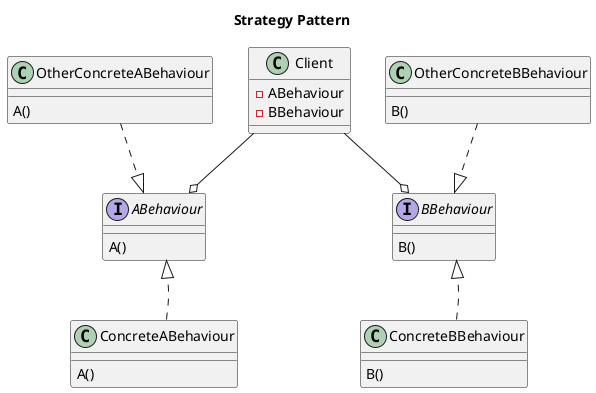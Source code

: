 @startuml
title Strategy Pattern

interface ABehaviour {
A()
}

class ConcreteABehaviour {
A()
}

class OtherConcreteABehaviour {
   A()
}


interface BBehaviour {
B()
}

class ConcreteBBehaviour {
B()
}

class OtherConcreteBBehaviour {
B()
}

class Client {
-ABehaviour
-BBehaviour
}

ConcreteABehaviour ..|> ABehaviour
ABehaviour -down[hidden]- ConcreteABehaviour

OtherConcreteABehaviour ..|> ABehaviour

ConcreteBBehaviour ..|> BBehaviour
BBehaviour -down[hidden]- ConcreteBBehaviour

OtherConcreteBBehaviour ..|> BBehaviour

Client --o ABehaviour
Client --o BBehaviour

@enduml